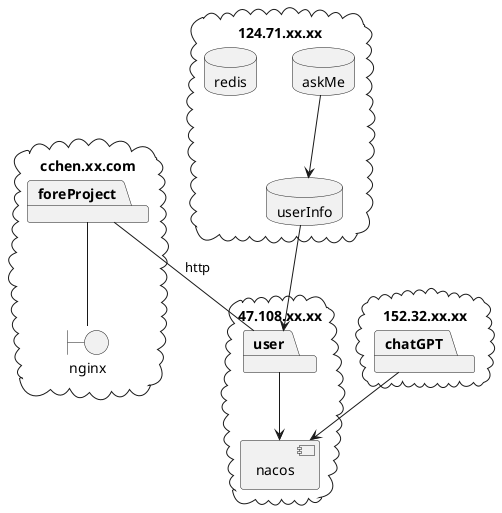 @startuml
'https://plantuml.com/deployment-diagram
cloud cchen.xx.com {
    package foreProject
    boundary nginx
}
cloud 152.32.xx.xx {
    package chatGPT
}
cloud 124.71.xx.xx {
    database userInfo
    database askMe
    database redis
}
cloud 47.108.xx.xx {
    component nacos
    package user
}
userInfo --> user
askMe --> userInfo
user --> nacos
chatGPT --> nacos
foreProject -- nginx
foreProject -- user : http
@enduml